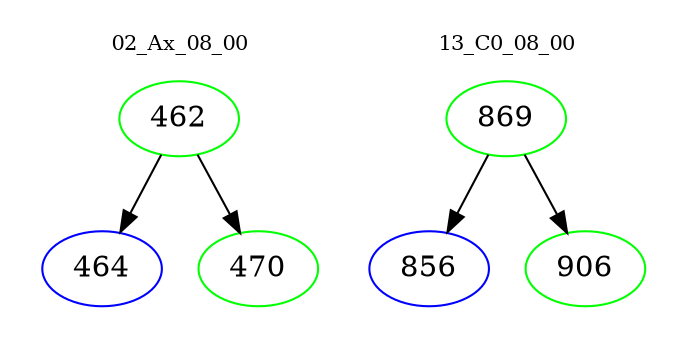 digraph{
subgraph cluster_0 {
color = white
label = "02_Ax_08_00";
fontsize=10;
T0_462 [label="462", color="green"]
T0_462 -> T0_464 [color="black"]
T0_464 [label="464", color="blue"]
T0_462 -> T0_470 [color="black"]
T0_470 [label="470", color="green"]
}
subgraph cluster_1 {
color = white
label = "13_C0_08_00";
fontsize=10;
T1_869 [label="869", color="green"]
T1_869 -> T1_856 [color="black"]
T1_856 [label="856", color="blue"]
T1_869 -> T1_906 [color="black"]
T1_906 [label="906", color="green"]
}
}
